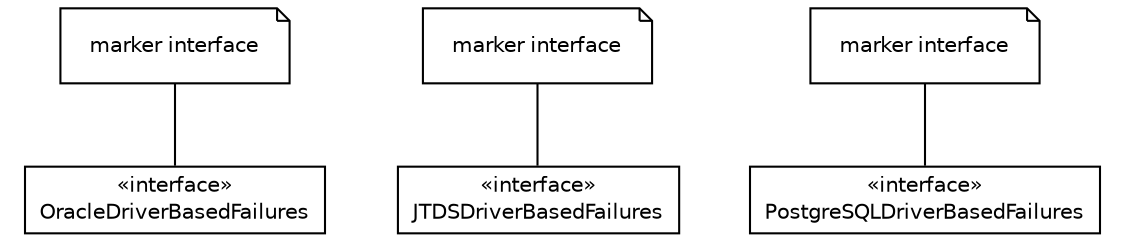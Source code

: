 #!/usr/local/bin/dot
#
# Class diagram 
# Generated by UMLGraph version R5_6-24-gf6e263 (http://www.umlgraph.org/)
#

digraph G {
	edge [fontname="Helvetica",fontsize=10,labelfontname="Helvetica",labelfontsize=10];
	node [fontname="Helvetica",fontsize=10,shape=plaintext];
	nodesep=0.25;
	ranksep=0.5;
	// nl.b3p.brmo.test.util.database.OracleDriverBasedFailures
	c5 [label=<<table title="nl.b3p.brmo.test.util.database.OracleDriverBasedFailures" border="0" cellborder="1" cellspacing="0" cellpadding="2" port="p" href="./OracleDriverBasedFailures.html">
		<tr><td><table border="0" cellspacing="0" cellpadding="1">
<tr><td align="center" balign="center"> &#171;interface&#187; </td></tr>
<tr><td align="center" balign="center"> OracleDriverBasedFailures </td></tr>
		</table></td></tr>
		</table>>, URL="./OracleDriverBasedFailures.html", fontname="Helvetica", fontcolor="black", fontsize=10.0];
	// Note annotation
	n0cc5 [label=<<table title="nl.b3p.brmo.test.util.database.OracleDriverBasedFailures" border="0" cellborder="0" cellspacing="0" cellpadding="2" port="p" href="./OracleDriverBasedFailures.html">
		<tr><td><table border="0" cellspacing="0" cellpadding="1">
<tr><td align="left" balign="left"> marker interface </td></tr>
		</table></td></tr>
		</table>>, fontname="Helvetica", fontcolor="black", fontsize=10.0, shape=note];
	n0cc5 -> c5:p[arrowhead=none];
	// nl.b3p.brmo.test.util.database.JTDSDriverBasedFailures
	c6 [label=<<table title="nl.b3p.brmo.test.util.database.JTDSDriverBasedFailures" border="0" cellborder="1" cellspacing="0" cellpadding="2" port="p" href="./JTDSDriverBasedFailures.html">
		<tr><td><table border="0" cellspacing="0" cellpadding="1">
<tr><td align="center" balign="center"> &#171;interface&#187; </td></tr>
<tr><td align="center" balign="center"> JTDSDriverBasedFailures </td></tr>
		</table></td></tr>
		</table>>, URL="./JTDSDriverBasedFailures.html", fontname="Helvetica", fontcolor="black", fontsize=10.0];
	// Note annotation
	n0cc6 [label=<<table title="nl.b3p.brmo.test.util.database.JTDSDriverBasedFailures" border="0" cellborder="0" cellspacing="0" cellpadding="2" port="p" href="./JTDSDriverBasedFailures.html">
		<tr><td><table border="0" cellspacing="0" cellpadding="1">
<tr><td align="left" balign="left"> marker interface </td></tr>
		</table></td></tr>
		</table>>, fontname="Helvetica", fontcolor="black", fontsize=10.0, shape=note];
	n0cc6 -> c6:p[arrowhead=none];
	// nl.b3p.brmo.test.util.database.PostgreSQLDriverBasedFailures
	c7 [label=<<table title="nl.b3p.brmo.test.util.database.PostgreSQLDriverBasedFailures" border="0" cellborder="1" cellspacing="0" cellpadding="2" port="p" href="./PostgreSQLDriverBasedFailures.html">
		<tr><td><table border="0" cellspacing="0" cellpadding="1">
<tr><td align="center" balign="center"> &#171;interface&#187; </td></tr>
<tr><td align="center" balign="center"> PostgreSQLDriverBasedFailures </td></tr>
		</table></td></tr>
		</table>>, URL="./PostgreSQLDriverBasedFailures.html", fontname="Helvetica", fontcolor="black", fontsize=10.0];
	// Note annotation
	n0cc7 [label=<<table title="nl.b3p.brmo.test.util.database.PostgreSQLDriverBasedFailures" border="0" cellborder="0" cellspacing="0" cellpadding="2" port="p" href="./PostgreSQLDriverBasedFailures.html">
		<tr><td><table border="0" cellspacing="0" cellpadding="1">
<tr><td align="left" balign="left"> marker interface </td></tr>
		</table></td></tr>
		</table>>, fontname="Helvetica", fontcolor="black", fontsize=10.0, shape=note];
	n0cc7 -> c7:p[arrowhead=none];
}

